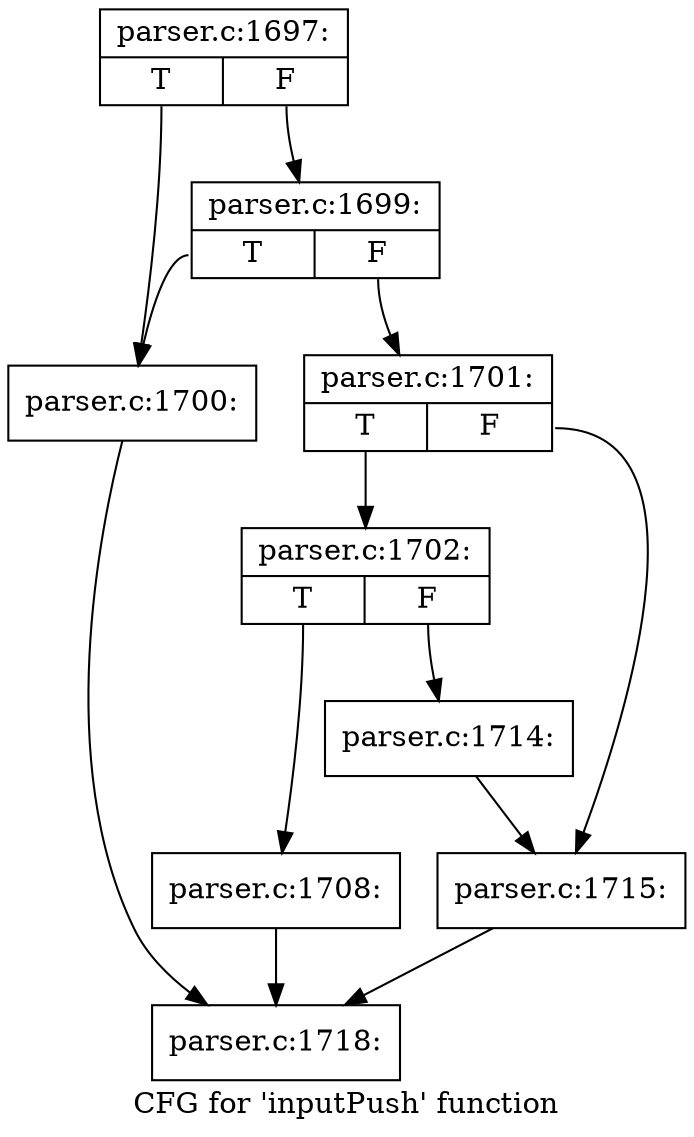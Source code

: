 digraph "CFG for 'inputPush' function" {
	label="CFG for 'inputPush' function";

	Node0x5719050 [shape=record,label="{parser.c:1697:|{<s0>T|<s1>F}}"];
	Node0x5719050:s0 -> Node0x573fed0;
	Node0x5719050:s1 -> Node0x573ff70;
	Node0x573ff70 [shape=record,label="{parser.c:1699:|{<s0>T|<s1>F}}"];
	Node0x573ff70:s0 -> Node0x573fed0;
	Node0x573ff70:s1 -> Node0x573ff20;
	Node0x573fed0 [shape=record,label="{parser.c:1700:}"];
	Node0x573fed0 -> Node0x5717ae0;
	Node0x573ff20 [shape=record,label="{parser.c:1701:|{<s0>T|<s1>F}}"];
	Node0x573ff20:s0 -> Node0x5740730;
	Node0x573ff20:s1 -> Node0x5740780;
	Node0x5740730 [shape=record,label="{parser.c:1702:|{<s0>T|<s1>F}}"];
	Node0x5740730:s0 -> Node0x5741d10;
	Node0x5740730:s1 -> Node0x5741d60;
	Node0x5741d10 [shape=record,label="{parser.c:1708:}"];
	Node0x5741d10 -> Node0x5717ae0;
	Node0x5741d60 [shape=record,label="{parser.c:1714:}"];
	Node0x5741d60 -> Node0x5740780;
	Node0x5740780 [shape=record,label="{parser.c:1715:}"];
	Node0x5740780 -> Node0x5717ae0;
	Node0x5717ae0 [shape=record,label="{parser.c:1718:}"];
}
